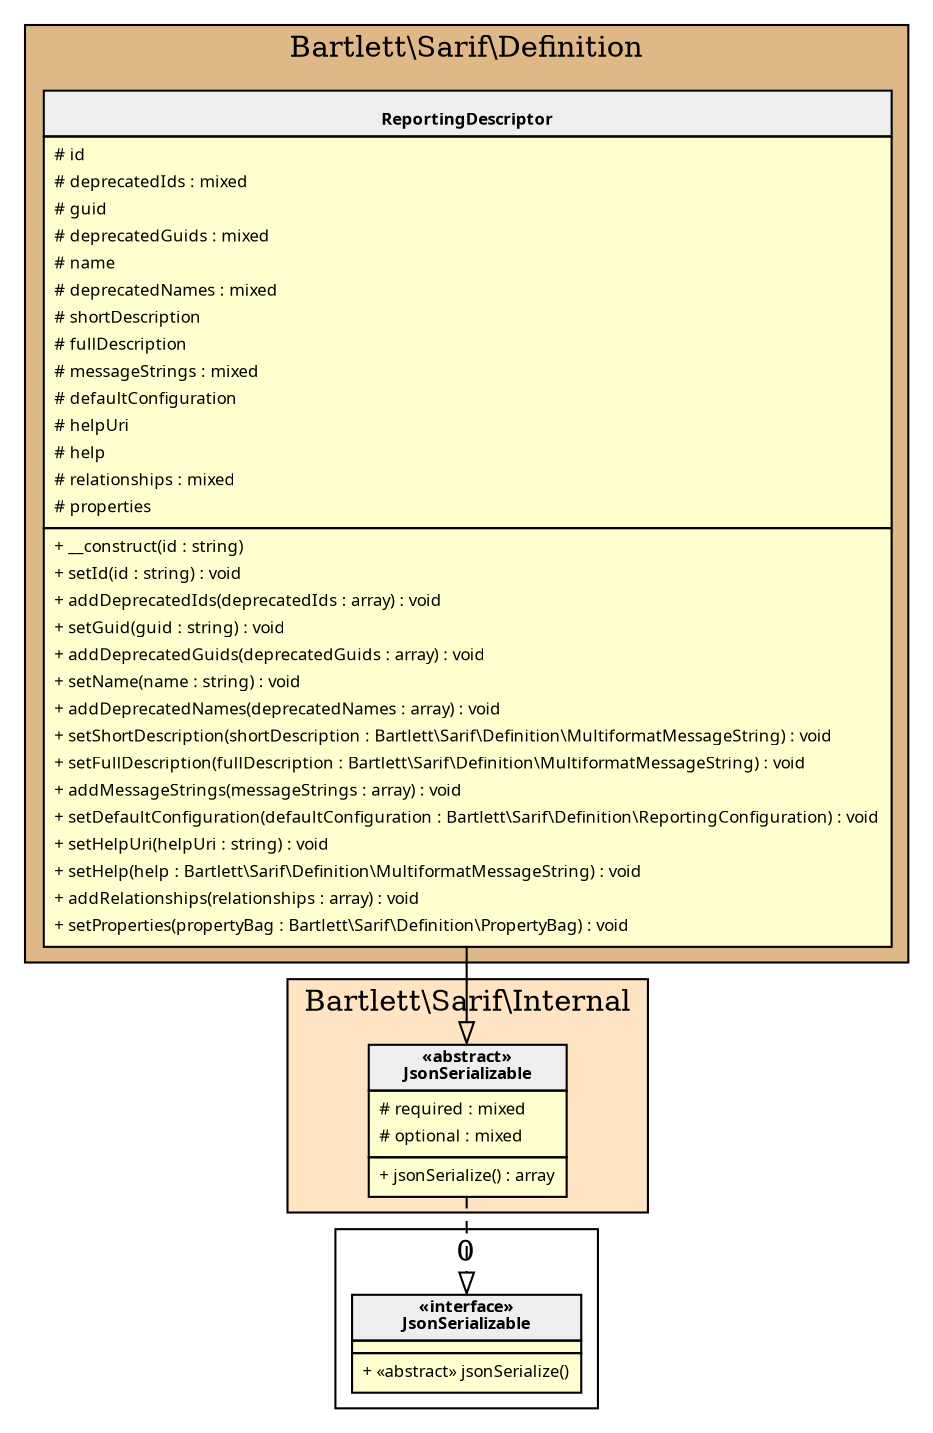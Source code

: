 digraph {
  graph [name="G" overlap="false" rankdir="TB" bgcolor="transparent"]
  node [fontname="Verdana" fontsize=8 shape="none" margin=0 fillcolor="#FEFECE" style="filled"]
  edge [fontname="Verdana" fontsize=8]
  subgraph cluster_0 {
    graph [bgcolor="BurlyWood"]
    label = "Bartlett\\Sarif\\Definition"
    "Bartlett\\Sarif\\Definition\\ReportingDescriptor" [shape="none" label=<
<table cellspacing="0" border="0" cellborder="1">
    <tr><td bgcolor="#eeeeee"><b><br/>ReportingDescriptor</b></td></tr>
    <tr><td><table border="0" cellspacing="0" cellpadding="2">
    <tr><td align="left"># id</td></tr>
    <tr><td align="left"># deprecatedIds : mixed</td></tr>
    <tr><td align="left"># guid</td></tr>
    <tr><td align="left"># deprecatedGuids : mixed</td></tr>
    <tr><td align="left"># name</td></tr>
    <tr><td align="left"># deprecatedNames : mixed</td></tr>
    <tr><td align="left"># shortDescription</td></tr>
    <tr><td align="left"># fullDescription</td></tr>
    <tr><td align="left"># messageStrings : mixed</td></tr>
    <tr><td align="left"># defaultConfiguration</td></tr>
    <tr><td align="left"># helpUri</td></tr>
    <tr><td align="left"># help</td></tr>
    <tr><td align="left"># relationships : mixed</td></tr>
    <tr><td align="left"># properties</td></tr>
</table></td></tr>
    <tr><td><table border="0" cellspacing="0" cellpadding="2">
    <tr><td align="left">+ __construct(id : string)</td></tr>
    <tr><td align="left">+ setId(id : string) : void</td></tr>
    <tr><td align="left">+ addDeprecatedIds(deprecatedIds : array) : void</td></tr>
    <tr><td align="left">+ setGuid(guid : string) : void</td></tr>
    <tr><td align="left">+ addDeprecatedGuids(deprecatedGuids : array) : void</td></tr>
    <tr><td align="left">+ setName(name : string) : void</td></tr>
    <tr><td align="left">+ addDeprecatedNames(deprecatedNames : array) : void</td></tr>
    <tr><td align="left">+ setShortDescription(shortDescription : Bartlett\\Sarif\\Definition\\MultiformatMessageString) : void</td></tr>
    <tr><td align="left">+ setFullDescription(fullDescription : Bartlett\\Sarif\\Definition\\MultiformatMessageString) : void</td></tr>
    <tr><td align="left">+ addMessageStrings(messageStrings : array) : void</td></tr>
    <tr><td align="left">+ setDefaultConfiguration(defaultConfiguration : Bartlett\\Sarif\\Definition\\ReportingConfiguration) : void</td></tr>
    <tr><td align="left">+ setHelpUri(helpUri : string) : void</td></tr>
    <tr><td align="left">+ setHelp(help : Bartlett\\Sarif\\Definition\\MultiformatMessageString) : void</td></tr>
    <tr><td align="left">+ addRelationships(relationships : array) : void</td></tr>
    <tr><td align="left">+ setProperties(propertyBag : Bartlett\\Sarif\\Definition\\PropertyBag) : void</td></tr>
</table></td></tr>
</table>>]
  }
  subgraph cluster_1 {
    graph [bgcolor="Bisque"]
    label = "Bartlett\\Sarif\\Internal"
    "Bartlett\\Sarif\\Internal\\JsonSerializable" [shape="none" label=<
<table cellspacing="0" border="0" cellborder="1">
    <tr><td bgcolor="#eeeeee"><b>«abstract»<br/>JsonSerializable</b></td></tr>
    <tr><td><table border="0" cellspacing="0" cellpadding="2">
    <tr><td align="left"># required : mixed</td></tr>
    <tr><td align="left"># optional : mixed</td></tr>
</table></td></tr>
    <tr><td><table border="0" cellspacing="0" cellpadding="2">
    <tr><td align="left">+ jsonSerialize() : array</td></tr>
</table></td></tr>
</table>>]
  }
  subgraph cluster_2 {
    label = 0
    "JsonSerializable" [shape="none" label=<
<table cellspacing="0" border="0" cellborder="1">
    <tr><td bgcolor="#eeeeee"><b>«interface»<br/>JsonSerializable</b></td></tr>
    <tr><td></td></tr>
    <tr><td><table border="0" cellspacing="0" cellpadding="2">
    <tr><td align="left">+ «abstract» jsonSerialize()</td></tr>
</table></td></tr>
</table>>]
  }
  "Bartlett\\Sarif\\Internal\\JsonSerializable" -> "JsonSerializable" [arrowhead="empty" style="dashed"]
  "Bartlett\\Sarif\\Definition\\ReportingDescriptor" -> "Bartlett\\Sarif\\Internal\\JsonSerializable" [arrowhead="empty" style="filled"]
}
